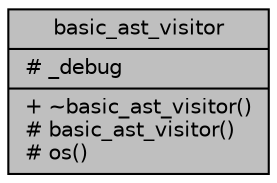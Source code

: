 digraph "basic_ast_visitor"
{
 // LATEX_PDF_SIZE
  edge [fontname="Helvetica",fontsize="10",labelfontname="Helvetica",labelfontsize="10"];
  node [fontname="Helvetica",fontsize="10",shape=record];
  Node1 [label="{basic_ast_visitor\n|# _debug\l|+ ~basic_ast_visitor()\l# basic_ast_visitor()\l# os()\l}",height=0.2,width=0.4,color="black", fillcolor="grey75", style="filled", fontcolor="black",tooltip=" "];
}

